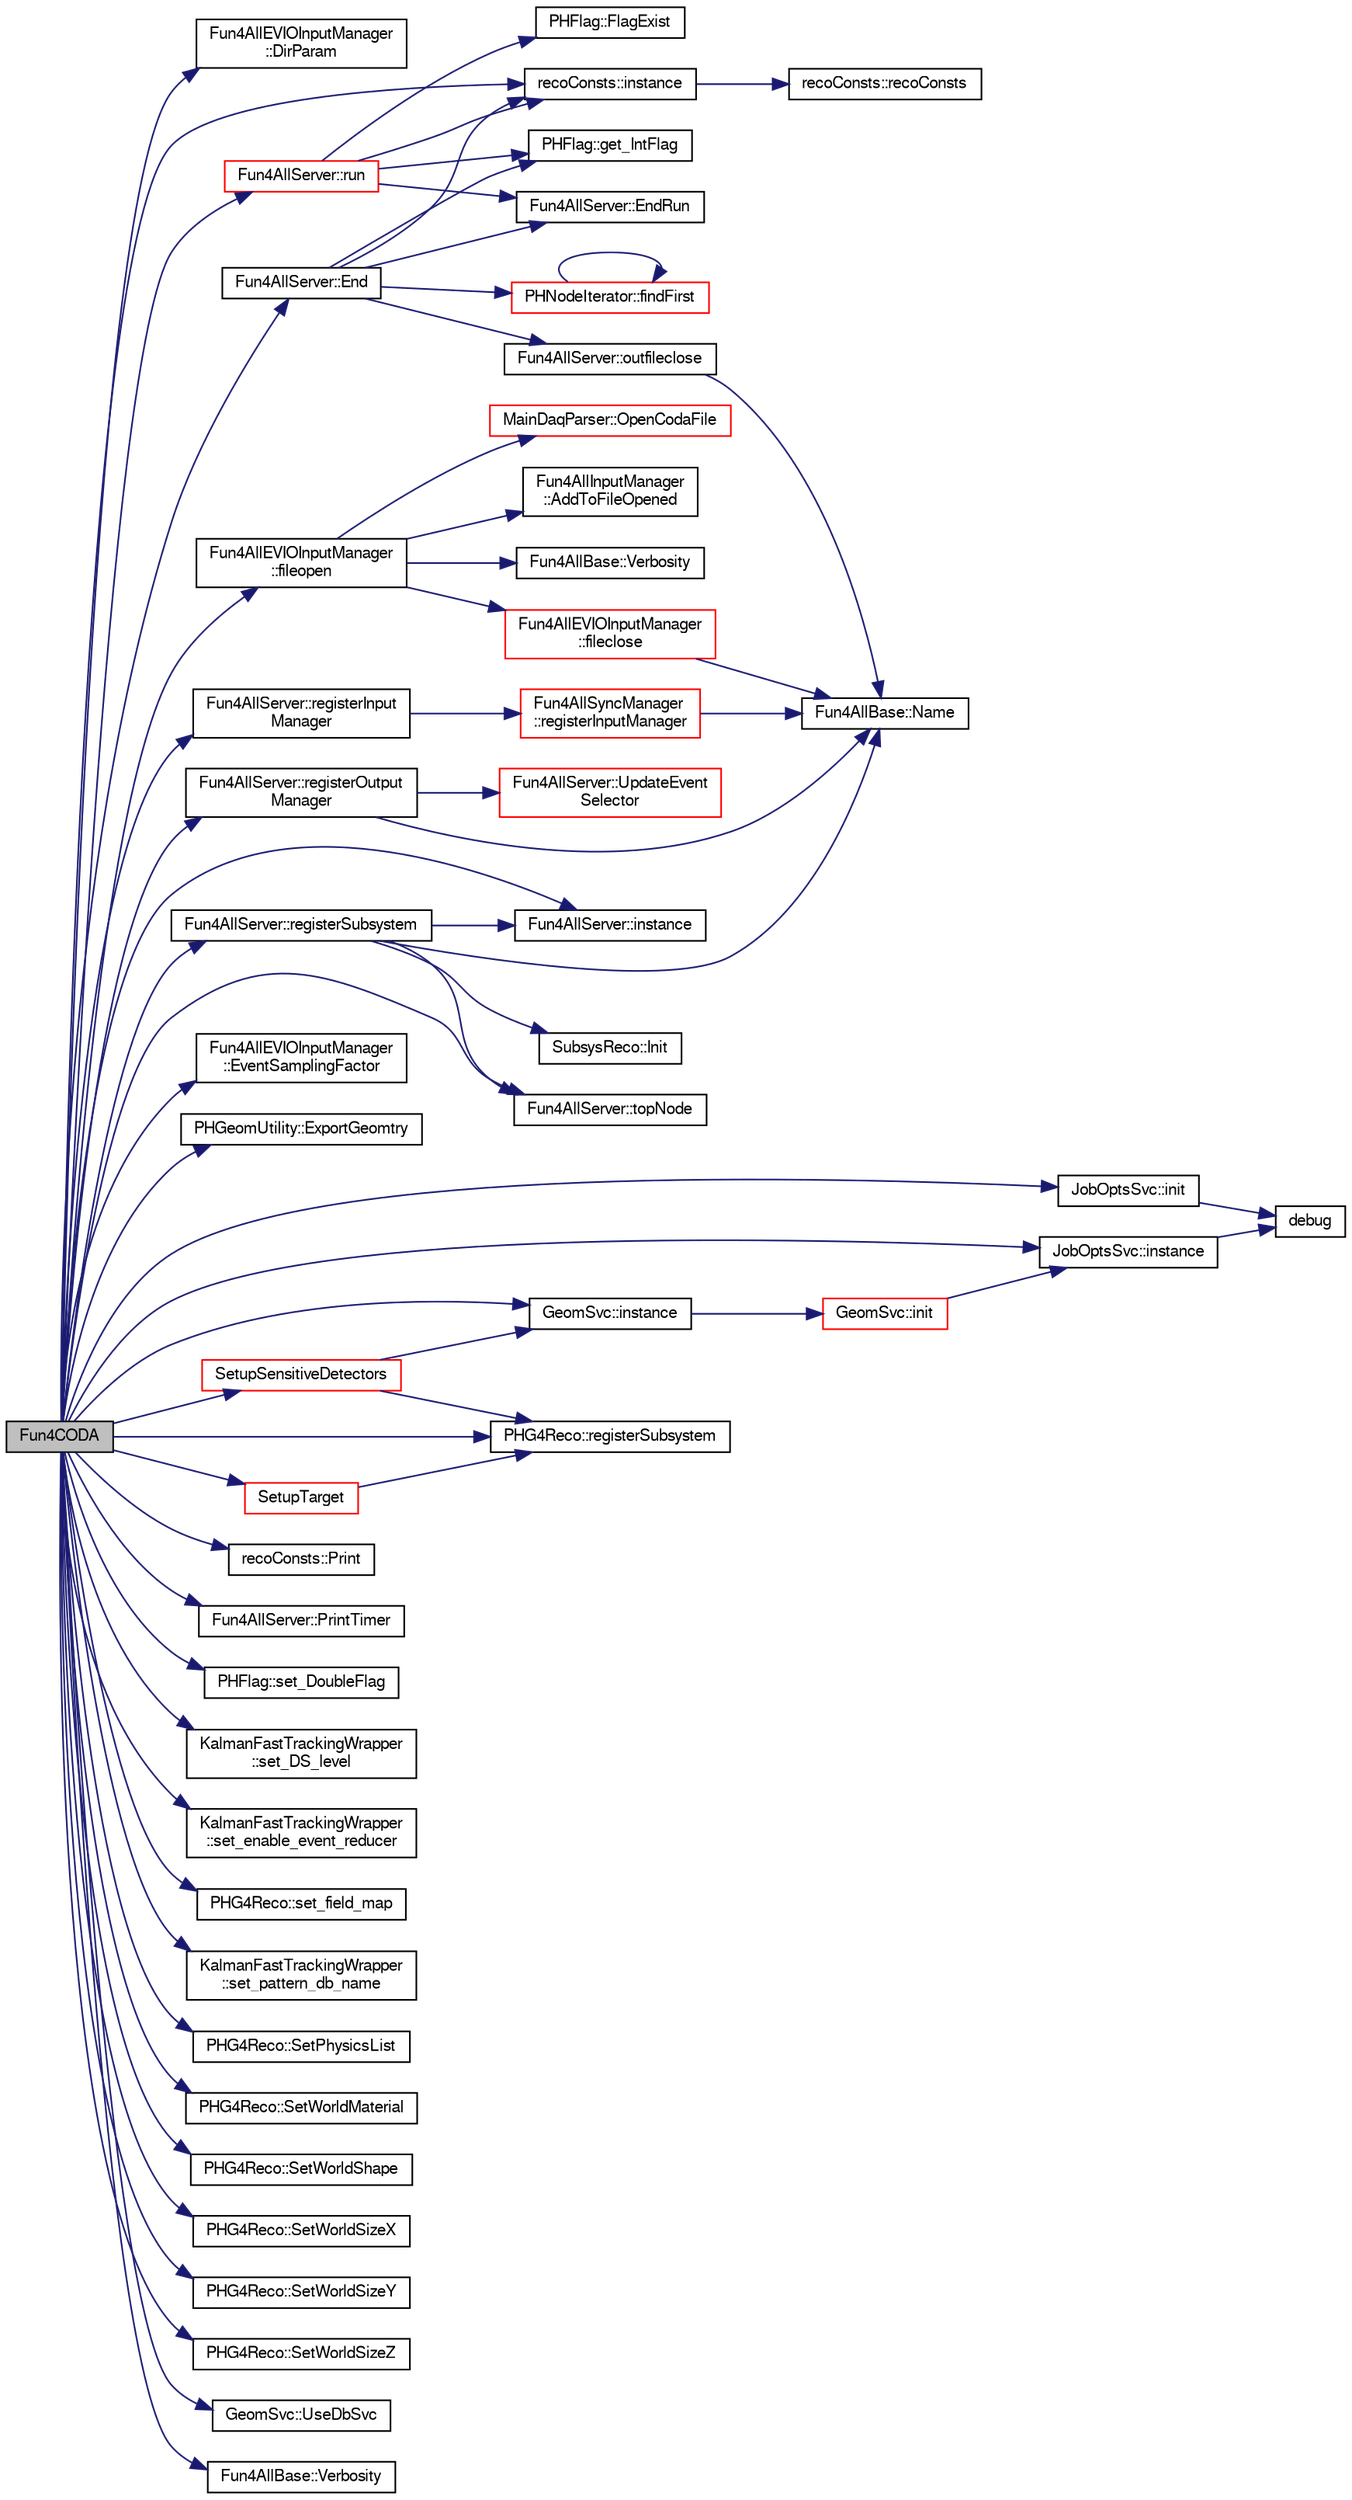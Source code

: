 digraph "Fun4CODA"
{
  bgcolor="transparent";
  edge [fontname="FreeSans",fontsize="10",labelfontname="FreeSans",labelfontsize="10"];
  node [fontname="FreeSans",fontsize="10",shape=record];
  rankdir="LR";
  Node1 [label="Fun4CODA",height=0.2,width=0.4,color="black", fillcolor="grey75", style="filled" fontcolor="black"];
  Node1 -> Node2 [color="midnightblue",fontsize="10",style="solid",fontname="FreeSans"];
  Node2 [label="Fun4AllEVIOInputManager\l::DirParam",height=0.2,width=0.4,color="black",URL="$d3/d97/classFun4AllEVIOInputManager.html#ab323cb4e28ce2307e8d693db1b18caec"];
  Node1 -> Node3 [color="midnightblue",fontsize="10",style="solid",fontname="FreeSans"];
  Node3 [label="Fun4AllServer::End",height=0.2,width=0.4,color="black",URL="$da/d29/classFun4AllServer.html#ab7263450319ca1d5029209fde26a7af8"];
  Node3 -> Node4 [color="midnightblue",fontsize="10",style="solid",fontname="FreeSans"];
  Node4 [label="recoConsts::instance",height=0.2,width=0.4,color="black",URL="$d8/d14/classrecoConsts.html#ae69a5c29a7199ba16d0e537158618802"];
  Node4 -> Node5 [color="midnightblue",fontsize="10",style="solid",fontname="FreeSans"];
  Node5 [label="recoConsts::recoConsts",height=0.2,width=0.4,color="black",URL="$d8/d14/classrecoConsts.html#ae882d6adc62f783ec78114fe3dee3c24"];
  Node3 -> Node6 [color="midnightblue",fontsize="10",style="solid",fontname="FreeSans"];
  Node6 [label="Fun4AllServer::EndRun",height=0.2,width=0.4,color="black",URL="$da/d29/classFun4AllServer.html#a53b1b6b338aa36891f2690a188920980"];
  Node3 -> Node7 [color="midnightblue",fontsize="10",style="solid",fontname="FreeSans"];
  Node7 [label="PHFlag::get_IntFlag",height=0.2,width=0.4,color="black",URL="$d1/da8/classPHFlag.html#a07899067141a5f12333cc37183caddc8"];
  Node3 -> Node8 [color="midnightblue",fontsize="10",style="solid",fontname="FreeSans"];
  Node8 [label="PHNodeIterator::findFirst",height=0.2,width=0.4,color="red",URL="$d5/d07/classPHNodeIterator.html#aea98bf8619af59b1212a94fb32106baa"];
  Node8 -> Node8 [color="midnightblue",fontsize="10",style="solid",fontname="FreeSans"];
  Node3 -> Node9 [color="midnightblue",fontsize="10",style="solid",fontname="FreeSans"];
  Node9 [label="Fun4AllServer::outfileclose",height=0.2,width=0.4,color="black",URL="$da/d29/classFun4AllServer.html#a6f2074f451d0c0c1b4a802edde5ffb94"];
  Node9 -> Node10 [color="midnightblue",fontsize="10",style="solid",fontname="FreeSans"];
  Node10 [label="Fun4AllBase::Name",height=0.2,width=0.4,color="black",URL="$d5/dec/classFun4AllBase.html#a41f9ac377743d046f590617fd6f4f0ed",tooltip="Returns the name of this module. "];
  Node1 -> Node11 [color="midnightblue",fontsize="10",style="solid",fontname="FreeSans"];
  Node11 [label="Fun4AllEVIOInputManager\l::EventSamplingFactor",height=0.2,width=0.4,color="black",URL="$d3/d97/classFun4AllEVIOInputManager.html#adda812ea7b7e95eeebffaf793809d757"];
  Node1 -> Node12 [color="midnightblue",fontsize="10",style="solid",fontname="FreeSans"];
  Node12 [label="PHGeomUtility::ExportGeomtry",height=0.2,width=0.4,color="black",URL="$d2/da1/classPHGeomUtility.html#aaa34b2cff253bbdae62673e7f68e091c",tooltip="DST node -&gt; TGeoManager -&gt; export files, like gdml, .root or .C formats. "];
  Node1 -> Node13 [color="midnightblue",fontsize="10",style="solid",fontname="FreeSans"];
  Node13 [label="Fun4AllEVIOInputManager\l::fileopen",height=0.2,width=0.4,color="black",URL="$d3/d97/classFun4AllEVIOInputManager.html#a7bb0e143543d8a1754c9b7d4451f9e3b"];
  Node13 -> Node14 [color="midnightblue",fontsize="10",style="solid",fontname="FreeSans"];
  Node14 [label="Fun4AllEVIOInputManager\l::fileclose",height=0.2,width=0.4,color="red",URL="$d3/d97/classFun4AllEVIOInputManager.html#aca6fa35ad65d77d32c361bdf4f2b6759"];
  Node14 -> Node10 [color="midnightblue",fontsize="10",style="solid",fontname="FreeSans"];
  Node13 -> Node15 [color="midnightblue",fontsize="10",style="solid",fontname="FreeSans"];
  Node15 [label="Fun4AllBase::Verbosity",height=0.2,width=0.4,color="black",URL="$d5/dec/classFun4AllBase.html#a8a5c77a92bdac6bc043476e132379a40",tooltip="Gets the verbosity of this module. "];
  Node13 -> Node16 [color="midnightblue",fontsize="10",style="solid",fontname="FreeSans"];
  Node16 [label="MainDaqParser::OpenCodaFile",height=0.2,width=0.4,color="red",URL="$df/dcd/classMainDaqParser.html#afc604e499880357a56d30951e7a2124e"];
  Node13 -> Node17 [color="midnightblue",fontsize="10",style="solid",fontname="FreeSans"];
  Node17 [label="Fun4AllInputManager\l::AddToFileOpened",height=0.2,width=0.4,color="black",URL="$d4/da9/classFun4AllInputManager.html#a98ac3fb04956625a423ef41a3909ba27"];
  Node1 -> Node18 [color="midnightblue",fontsize="10",style="solid",fontname="FreeSans"];
  Node18 [label="JobOptsSvc::init",height=0.2,width=0.4,color="black",URL="$d8/d62/classJobOptsSvc.html#ab1a24bb7210869b6309896e120361d20",tooltip="Initialization with defaults. "];
  Node18 -> Node19 [color="midnightblue",fontsize="10",style="solid",fontname="FreeSans"];
  Node19 [label="debug",height=0.2,width=0.4,color="black",URL="$dd/d23/JobOptsSvc_8cxx.html#a71e70a8ecc08c35494b083076d2ace7b"];
  Node1 -> Node4 [color="midnightblue",fontsize="10",style="solid",fontname="FreeSans"];
  Node1 -> Node20 [color="midnightblue",fontsize="10",style="solid",fontname="FreeSans"];
  Node20 [label="JobOptsSvc::instance",height=0.2,width=0.4,color="black",URL="$d8/d62/classJobOptsSvc.html#aeb0d694dc08274aa90b0d6b1ee8384cb",tooltip="singlton instance "];
  Node20 -> Node19 [color="midnightblue",fontsize="10",style="solid",fontname="FreeSans"];
  Node1 -> Node21 [color="midnightblue",fontsize="10",style="solid",fontname="FreeSans"];
  Node21 [label="Fun4AllServer::instance",height=0.2,width=0.4,color="black",URL="$da/d29/classFun4AllServer.html#a3e55156f91b2c94bb6c4ef33ffce587a"];
  Node1 -> Node22 [color="midnightblue",fontsize="10",style="solid",fontname="FreeSans"];
  Node22 [label="GeomSvc::instance",height=0.2,width=0.4,color="black",URL="$d0/da0/classGeomSvc.html#a2b7ecf5467120206b9479654c48ad7c4",tooltip="singlton instance "];
  Node22 -> Node23 [color="midnightblue",fontsize="10",style="solid",fontname="FreeSans"];
  Node23 [label="GeomSvc::init",height=0.2,width=0.4,color="red",URL="$d0/da0/classGeomSvc.html#a96ec4efc82cbaed0b5623e4dd69385b6",tooltip="Initialization, either from MySQL or from ascii file. "];
  Node23 -> Node20 [color="midnightblue",fontsize="10",style="solid",fontname="FreeSans"];
  Node1 -> Node24 [color="midnightblue",fontsize="10",style="solid",fontname="FreeSans"];
  Node24 [label="recoConsts::Print",height=0.2,width=0.4,color="black",URL="$d8/d14/classrecoConsts.html#a5502a14fdb8433de15c2e71351f281d6"];
  Node1 -> Node25 [color="midnightblue",fontsize="10",style="solid",fontname="FreeSans"];
  Node25 [label="Fun4AllServer::PrintTimer",height=0.2,width=0.4,color="black",URL="$da/d29/classFun4AllServer.html#ae3fe7393e52376b515c60dd927670f2e"];
  Node1 -> Node26 [color="midnightblue",fontsize="10",style="solid",fontname="FreeSans"];
  Node26 [label="Fun4AllServer::registerInput\lManager",height=0.2,width=0.4,color="black",URL="$da/d29/classFun4AllServer.html#ab2cb490790d15b865ae79eb3094caabe"];
  Node26 -> Node27 [color="midnightblue",fontsize="10",style="solid",fontname="FreeSans"];
  Node27 [label="Fun4AllSyncManager\l::registerInputManager",height=0.2,width=0.4,color="red",URL="$dd/ded/classFun4AllSyncManager.html#a2a284bc4ed777ec7f39d6e5c7090067c"];
  Node27 -> Node10 [color="midnightblue",fontsize="10",style="solid",fontname="FreeSans"];
  Node1 -> Node28 [color="midnightblue",fontsize="10",style="solid",fontname="FreeSans"];
  Node28 [label="Fun4AllServer::registerOutput\lManager",height=0.2,width=0.4,color="black",URL="$da/d29/classFun4AllServer.html#a9e7cd54536d1edb6e5c5cc153c0a036a"];
  Node28 -> Node10 [color="midnightblue",fontsize="10",style="solid",fontname="FreeSans"];
  Node28 -> Node29 [color="midnightblue",fontsize="10",style="solid",fontname="FreeSans"];
  Node29 [label="Fun4AllServer::UpdateEvent\lSelector",height=0.2,width=0.4,color="red",URL="$da/d29/classFun4AllServer.html#a596005b9bc46ff6f5167378423248271"];
  Node1 -> Node30 [color="midnightblue",fontsize="10",style="solid",fontname="FreeSans"];
  Node30 [label="Fun4AllServer::registerSubsystem",height=0.2,width=0.4,color="black",URL="$da/d29/classFun4AllServer.html#a0a9947db0ede1e55622001eb7515f8c0"];
  Node30 -> Node21 [color="midnightblue",fontsize="10",style="solid",fontname="FreeSans"];
  Node30 -> Node10 [color="midnightblue",fontsize="10",style="solid",fontname="FreeSans"];
  Node30 -> Node31 [color="midnightblue",fontsize="10",style="solid",fontname="FreeSans"];
  Node31 [label="Fun4AllServer::topNode",height=0.2,width=0.4,color="black",URL="$da/d29/classFun4AllServer.html#abcaf6825367e5db292ff795237bdcf62"];
  Node30 -> Node32 [color="midnightblue",fontsize="10",style="solid",fontname="FreeSans"];
  Node32 [label="SubsysReco::Init",height=0.2,width=0.4,color="black",URL="$d0/d32/classSubsysReco.html#a6670c0a093dd2c2bdd44f8fc6f9ba8e8"];
  Node1 -> Node33 [color="midnightblue",fontsize="10",style="solid",fontname="FreeSans"];
  Node33 [label="PHG4Reco::registerSubsystem",height=0.2,width=0.4,color="black",URL="$d0/d78/classPHG4Reco.html#abc0956c0994a72d5a817b69511e1456b",tooltip="register subsystem "];
  Node1 -> Node34 [color="midnightblue",fontsize="10",style="solid",fontname="FreeSans"];
  Node34 [label="Fun4AllServer::run",height=0.2,width=0.4,color="red",URL="$da/d29/classFun4AllServer.html#a11bbc8b2f53bc06e0b05ee202dd6372a",tooltip="run n events (0 means up to end of file) "];
  Node34 -> Node4 [color="midnightblue",fontsize="10",style="solid",fontname="FreeSans"];
  Node34 -> Node35 [color="midnightblue",fontsize="10",style="solid",fontname="FreeSans"];
  Node35 [label="PHFlag::FlagExist",height=0.2,width=0.4,color="black",URL="$d1/da8/classPHFlag.html#a4b73a422f0076568904d71f40e849da5"];
  Node34 -> Node7 [color="midnightblue",fontsize="10",style="solid",fontname="FreeSans"];
  Node34 -> Node6 [color="midnightblue",fontsize="10",style="solid",fontname="FreeSans"];
  Node1 -> Node36 [color="midnightblue",fontsize="10",style="solid",fontname="FreeSans"];
  Node36 [label="PHFlag::set_DoubleFlag",height=0.2,width=0.4,color="black",URL="$d1/da8/classPHFlag.html#a64f8c67e9313e5cecdbed51f747026da"];
  Node1 -> Node37 [color="midnightblue",fontsize="10",style="solid",fontname="FreeSans"];
  Node37 [label="KalmanFastTrackingWrapper\l::set_DS_level",height=0.2,width=0.4,color="black",URL="$d4/dff/classKalmanFastTrackingWrapper.html#a05f76e0f15362bd0cba55d725d057b91"];
  Node1 -> Node38 [color="midnightblue",fontsize="10",style="solid",fontname="FreeSans"];
  Node38 [label="KalmanFastTrackingWrapper\l::set_enable_event_reducer",height=0.2,width=0.4,color="black",URL="$d4/dff/classKalmanFastTrackingWrapper.html#a46ff3f180842976abcebef6ae4927e65"];
  Node1 -> Node39 [color="midnightblue",fontsize="10",style="solid",fontname="FreeSans"];
  Node39 [label="PHG4Reco::set_field_map",height=0.2,width=0.4,color="black",URL="$d0/d78/classPHG4Reco.html#a2b127807e9bccb2480da1e0493cc2bd1"];
  Node1 -> Node40 [color="midnightblue",fontsize="10",style="solid",fontname="FreeSans"];
  Node40 [label="KalmanFastTrackingWrapper\l::set_pattern_db_name",height=0.2,width=0.4,color="black",URL="$d4/dff/classKalmanFastTrackingWrapper.html#ab0ca59c0b207dc7a18f935a4a8ad0efb"];
  Node1 -> Node41 [color="midnightblue",fontsize="10",style="solid",fontname="FreeSans"];
  Node41 [label="PHG4Reco::SetPhysicsList",height=0.2,width=0.4,color="black",URL="$d0/d78/classPHG4Reco.html#ae3a89b790e2508e68657bd0059675ef5"];
  Node1 -> Node42 [color="midnightblue",fontsize="10",style="solid",fontname="FreeSans"];
  Node42 [label="SetupSensitiveDetectors",height=0.2,width=0.4,color="red",URL="$d9/d72/e1039-core_2macros_2G4__SensitiveDetectors_8C.html#af71e50cde83a891cd25129c49f742314"];
  Node42 -> Node22 [color="midnightblue",fontsize="10",style="solid",fontname="FreeSans"];
  Node42 -> Node33 [color="midnightblue",fontsize="10",style="solid",fontname="FreeSans"];
  Node1 -> Node43 [color="midnightblue",fontsize="10",style="solid",fontname="FreeSans"];
  Node43 [label="SetupTarget",height=0.2,width=0.4,color="red",URL="$d8/df3/e1039-core_2macros_2G4__Target_8C.html#aea642c3fb5b533f8c1ee3bd826eecccf"];
  Node43 -> Node33 [color="midnightblue",fontsize="10",style="solid",fontname="FreeSans"];
  Node1 -> Node44 [color="midnightblue",fontsize="10",style="solid",fontname="FreeSans"];
  Node44 [label="PHG4Reco::SetWorldMaterial",height=0.2,width=0.4,color="black",URL="$d0/d78/classPHG4Reco.html#a898e7e2c3a79651a474ae9a01fa7f6ea"];
  Node1 -> Node45 [color="midnightblue",fontsize="10",style="solid",fontname="FreeSans"];
  Node45 [label="PHG4Reco::SetWorldShape",height=0.2,width=0.4,color="black",URL="$d0/d78/classPHG4Reco.html#ad2d08ddcb55a811e64f1ecf1763849dc"];
  Node1 -> Node46 [color="midnightblue",fontsize="10",style="solid",fontname="FreeSans"];
  Node46 [label="PHG4Reco::SetWorldSizeX",height=0.2,width=0.4,color="black",URL="$d0/d78/classPHG4Reco.html#a4b72190c41f51067bce7433768d5eb57"];
  Node1 -> Node47 [color="midnightblue",fontsize="10",style="solid",fontname="FreeSans"];
  Node47 [label="PHG4Reco::SetWorldSizeY",height=0.2,width=0.4,color="black",URL="$d0/d78/classPHG4Reco.html#a5435e55d77e217cbaf9dcf81b85eb0c9"];
  Node1 -> Node48 [color="midnightblue",fontsize="10",style="solid",fontname="FreeSans"];
  Node48 [label="PHG4Reco::SetWorldSizeZ",height=0.2,width=0.4,color="black",URL="$d0/d78/classPHG4Reco.html#aba08aa99a753272d63a4728c24b2e1c3"];
  Node1 -> Node31 [color="midnightblue",fontsize="10",style="solid",fontname="FreeSans"];
  Node1 -> Node49 [color="midnightblue",fontsize="10",style="solid",fontname="FreeSans"];
  Node49 [label="GeomSvc::UseDbSvc",height=0.2,width=0.4,color="black",URL="$d0/da0/classGeomSvc.html#a5c51613529dae6339bb35eb99e81f758"];
  Node1 -> Node50 [color="midnightblue",fontsize="10",style="solid",fontname="FreeSans"];
  Node50 [label="Fun4AllBase::Verbosity",height=0.2,width=0.4,color="black",URL="$d5/dec/classFun4AllBase.html#a05da2261577843028cf78e99171343b9",tooltip="Sets the verbosity of this module (0 by default=quiet). "];
}

